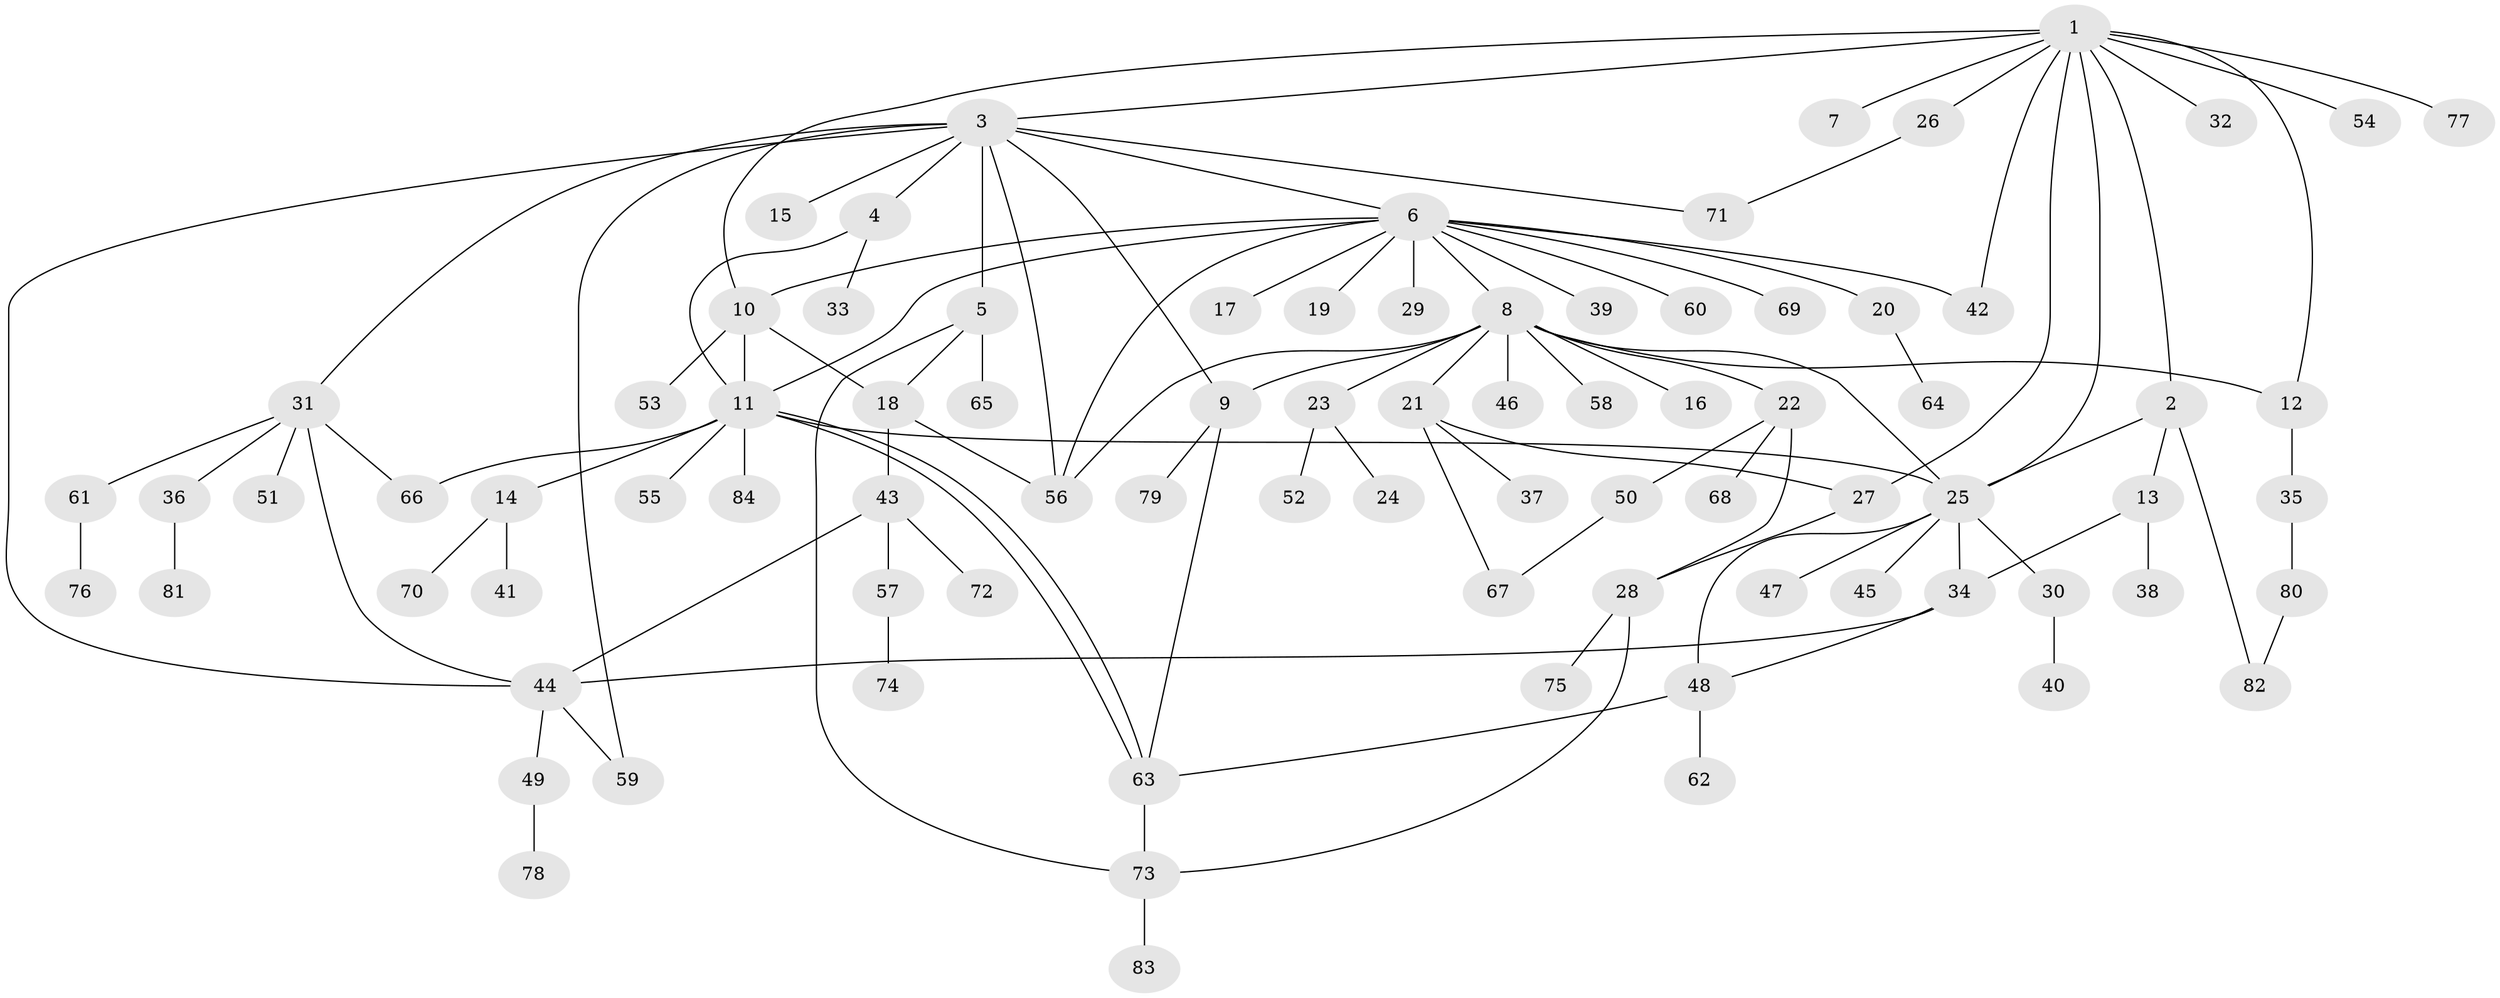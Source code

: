 // coarse degree distribution, {9: 0.018867924528301886, 12: 0.018867924528301886, 1: 0.4339622641509434, 3: 0.1509433962264151, 6: 0.03773584905660377, 2: 0.1509433962264151, 5: 0.05660377358490566, 4: 0.05660377358490566, 8: 0.03773584905660377, 11: 0.018867924528301886, 10: 0.018867924528301886}
// Generated by graph-tools (version 1.1) at 2025/36/03/04/25 23:36:50]
// undirected, 84 vertices, 113 edges
graph export_dot {
  node [color=gray90,style=filled];
  1;
  2;
  3;
  4;
  5;
  6;
  7;
  8;
  9;
  10;
  11;
  12;
  13;
  14;
  15;
  16;
  17;
  18;
  19;
  20;
  21;
  22;
  23;
  24;
  25;
  26;
  27;
  28;
  29;
  30;
  31;
  32;
  33;
  34;
  35;
  36;
  37;
  38;
  39;
  40;
  41;
  42;
  43;
  44;
  45;
  46;
  47;
  48;
  49;
  50;
  51;
  52;
  53;
  54;
  55;
  56;
  57;
  58;
  59;
  60;
  61;
  62;
  63;
  64;
  65;
  66;
  67;
  68;
  69;
  70;
  71;
  72;
  73;
  74;
  75;
  76;
  77;
  78;
  79;
  80;
  81;
  82;
  83;
  84;
  1 -- 2;
  1 -- 3;
  1 -- 7;
  1 -- 10;
  1 -- 12;
  1 -- 25;
  1 -- 26;
  1 -- 27;
  1 -- 32;
  1 -- 42;
  1 -- 54;
  1 -- 77;
  2 -- 13;
  2 -- 25;
  2 -- 82;
  3 -- 4;
  3 -- 5;
  3 -- 6;
  3 -- 9;
  3 -- 15;
  3 -- 31;
  3 -- 44;
  3 -- 56;
  3 -- 59;
  3 -- 71;
  4 -- 11;
  4 -- 33;
  5 -- 18;
  5 -- 65;
  5 -- 73;
  6 -- 8;
  6 -- 10;
  6 -- 11;
  6 -- 17;
  6 -- 19;
  6 -- 20;
  6 -- 29;
  6 -- 39;
  6 -- 42;
  6 -- 56;
  6 -- 60;
  6 -- 69;
  8 -- 9;
  8 -- 12;
  8 -- 16;
  8 -- 21;
  8 -- 22;
  8 -- 23;
  8 -- 25;
  8 -- 46;
  8 -- 56;
  8 -- 58;
  9 -- 63;
  9 -- 79;
  10 -- 11;
  10 -- 18;
  10 -- 53;
  11 -- 14;
  11 -- 25;
  11 -- 55;
  11 -- 63;
  11 -- 63;
  11 -- 66;
  11 -- 84;
  12 -- 35;
  13 -- 34;
  13 -- 38;
  14 -- 41;
  14 -- 70;
  18 -- 43;
  18 -- 56;
  20 -- 64;
  21 -- 27;
  21 -- 37;
  21 -- 67;
  22 -- 28;
  22 -- 50;
  22 -- 68;
  23 -- 24;
  23 -- 52;
  25 -- 30;
  25 -- 34;
  25 -- 45;
  25 -- 47;
  25 -- 48;
  26 -- 71;
  27 -- 28;
  28 -- 73;
  28 -- 75;
  30 -- 40;
  31 -- 36;
  31 -- 44;
  31 -- 51;
  31 -- 61;
  31 -- 66;
  34 -- 44;
  34 -- 48;
  35 -- 80;
  36 -- 81;
  43 -- 44;
  43 -- 57;
  43 -- 72;
  44 -- 49;
  44 -- 59;
  48 -- 62;
  48 -- 63;
  49 -- 78;
  50 -- 67;
  57 -- 74;
  61 -- 76;
  63 -- 73;
  73 -- 83;
  80 -- 82;
}
